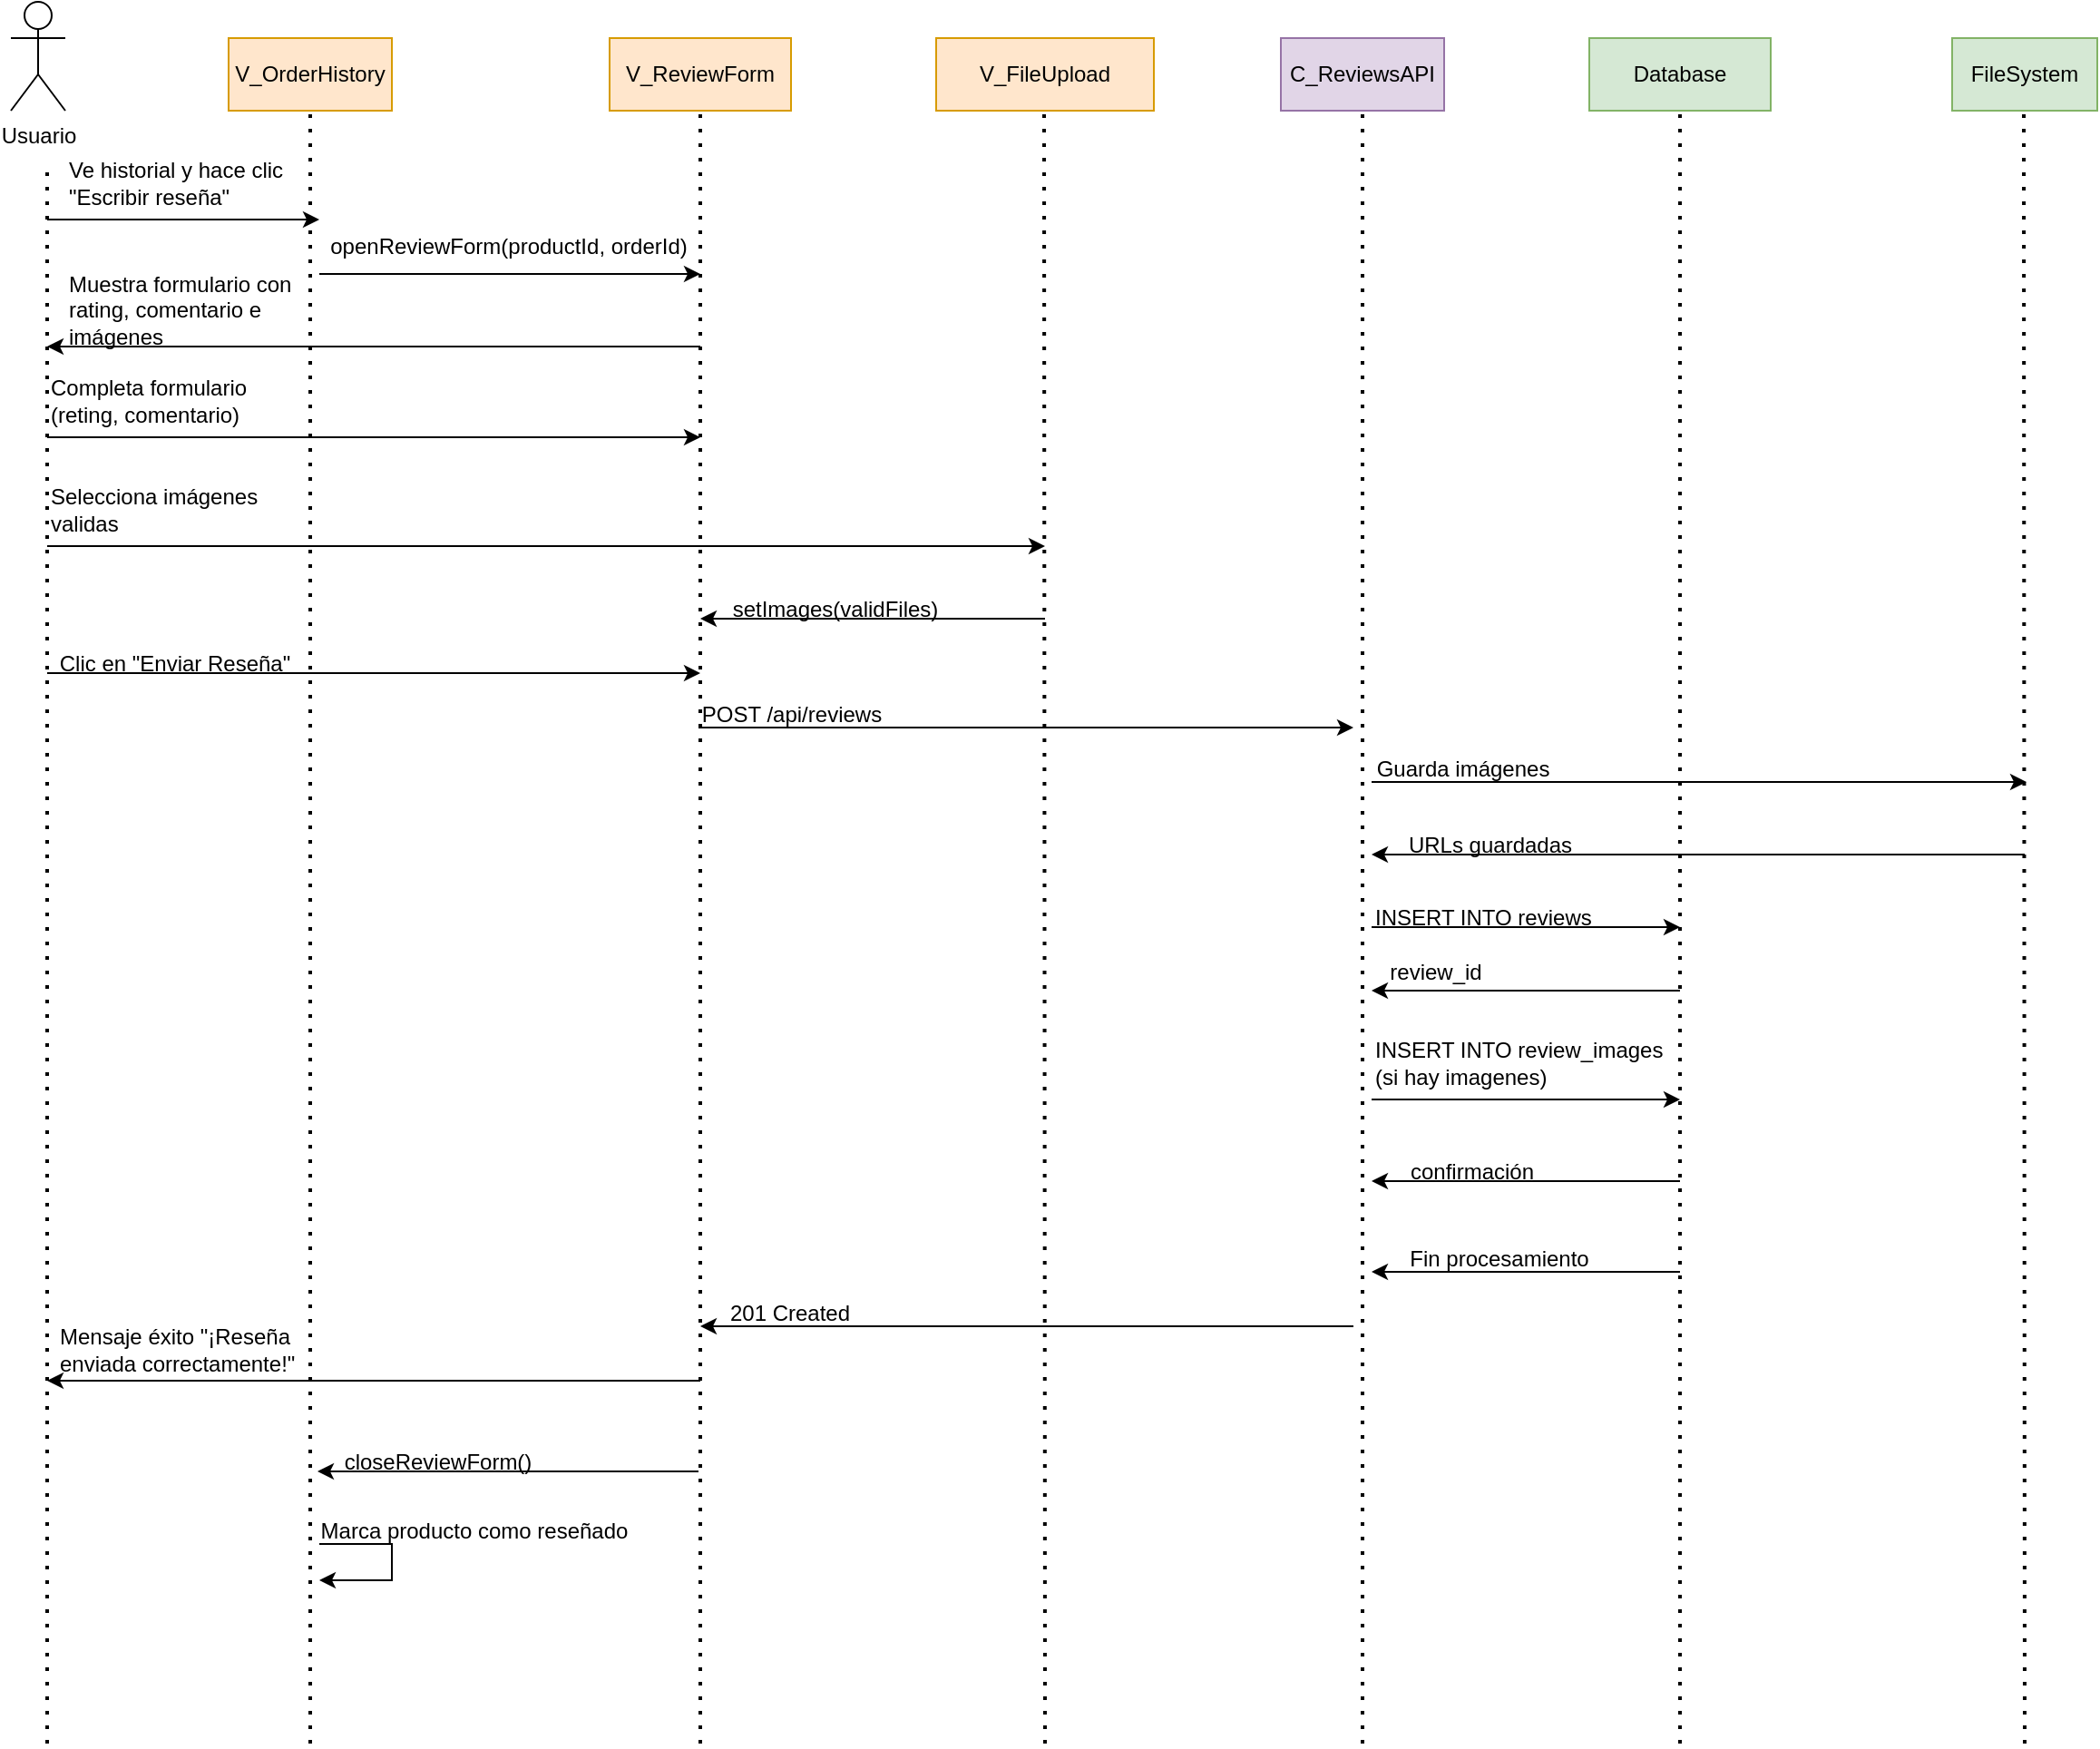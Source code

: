 <mxfile version="28.2.5">
  <diagram name="Página-1" id="7dhOephFGzvKwFTrcDKp">
    <mxGraphModel dx="1214" dy="624" grid="1" gridSize="10" guides="1" tooltips="1" connect="1" arrows="1" fold="1" page="1" pageScale="1" pageWidth="827" pageHeight="1169" math="0" shadow="0">
      <root>
        <mxCell id="0" />
        <mxCell id="1" parent="0" />
        <mxCell id="ClegtL05TQ3ZIqgKKGhH-1" value="Usuario" style="shape=umlActor;verticalLabelPosition=bottom;verticalAlign=top;html=1;outlineConnect=0;" vertex="1" parent="1">
          <mxGeometry x="30" y="40" width="30" height="60" as="geometry" />
        </mxCell>
        <mxCell id="ClegtL05TQ3ZIqgKKGhH-2" value="V_OrderHistory" style="rounded=0;whiteSpace=wrap;html=1;fillColor=#ffe6cc;strokeColor=#d79b00;" vertex="1" parent="1">
          <mxGeometry x="150" y="60" width="90" height="40" as="geometry" />
        </mxCell>
        <mxCell id="ClegtL05TQ3ZIqgKKGhH-3" value="V_FileUpload" style="rounded=0;whiteSpace=wrap;html=1;fillColor=#ffe6cc;strokeColor=#d79b00;" vertex="1" parent="1">
          <mxGeometry x="540" y="60" width="120" height="40" as="geometry" />
        </mxCell>
        <mxCell id="ClegtL05TQ3ZIqgKKGhH-5" value="" style="endArrow=none;dashed=1;html=1;dashPattern=1 3;strokeWidth=2;rounded=0;" edge="1" parent="1">
          <mxGeometry width="50" height="50" relative="1" as="geometry">
            <mxPoint x="50" y="1000" as="sourcePoint" />
            <mxPoint x="50" y="130" as="targetPoint" />
          </mxGeometry>
        </mxCell>
        <mxCell id="ClegtL05TQ3ZIqgKKGhH-6" value="" style="endArrow=none;dashed=1;html=1;dashPattern=1 3;strokeWidth=2;rounded=0;entryX=0.5;entryY=1;entryDx=0;entryDy=0;" edge="1" parent="1" target="ClegtL05TQ3ZIqgKKGhH-2">
          <mxGeometry width="50" height="50" relative="1" as="geometry">
            <mxPoint x="195" y="1000" as="sourcePoint" />
            <mxPoint x="430" y="300" as="targetPoint" />
          </mxGeometry>
        </mxCell>
        <mxCell id="ClegtL05TQ3ZIqgKKGhH-7" value="" style="endArrow=none;dashed=1;html=1;dashPattern=1 3;strokeWidth=2;rounded=0;entryX=0.5;entryY=1;entryDx=0;entryDy=0;" edge="1" parent="1">
          <mxGeometry width="50" height="50" relative="1" as="geometry">
            <mxPoint x="410" y="1000" as="sourcePoint" />
            <mxPoint x="410" y="100" as="targetPoint" />
          </mxGeometry>
        </mxCell>
        <mxCell id="ClegtL05TQ3ZIqgKKGhH-9" value="Ve historial y hace clic&lt;div&gt;&quot;Escribir reseña&quot;&lt;/div&gt;" style="text;html=1;align=left;verticalAlign=middle;resizable=0;points=[];autosize=1;strokeColor=none;fillColor=none;" vertex="1" parent="1">
          <mxGeometry x="60" y="120" width="140" height="40" as="geometry" />
        </mxCell>
        <mxCell id="ClegtL05TQ3ZIqgKKGhH-10" value="" style="endArrow=classic;html=1;rounded=0;" edge="1" parent="1">
          <mxGeometry width="50" height="50" relative="1" as="geometry">
            <mxPoint x="50" y="160" as="sourcePoint" />
            <mxPoint x="200" y="160" as="targetPoint" />
          </mxGeometry>
        </mxCell>
        <mxCell id="ClegtL05TQ3ZIqgKKGhH-45" value="V_ReviewForm" style="rounded=0;whiteSpace=wrap;html=1;fillColor=#ffe6cc;strokeColor=#d79b00;" vertex="1" parent="1">
          <mxGeometry x="360" y="60" width="100" height="40" as="geometry" />
        </mxCell>
        <mxCell id="ClegtL05TQ3ZIqgKKGhH-46" value="" style="endArrow=none;dashed=1;html=1;dashPattern=1 3;strokeWidth=2;rounded=0;entryX=0.5;entryY=1;entryDx=0;entryDy=0;" edge="1" parent="1">
          <mxGeometry width="50" height="50" relative="1" as="geometry">
            <mxPoint x="600" y="1000" as="sourcePoint" />
            <mxPoint x="599.5" y="100" as="targetPoint" />
          </mxGeometry>
        </mxCell>
        <mxCell id="ClegtL05TQ3ZIqgKKGhH-111" value="C_ReviewsAPI" style="rounded=0;whiteSpace=wrap;html=1;fillColor=#e1d5e7;strokeColor=#9673a6;" vertex="1" parent="1">
          <mxGeometry x="730" y="60" width="90" height="40" as="geometry" />
        </mxCell>
        <mxCell id="ClegtL05TQ3ZIqgKKGhH-112" value="FileSystem" style="rounded=0;whiteSpace=wrap;html=1;fillColor=#d5e8d4;strokeColor=#82b366;" vertex="1" parent="1">
          <mxGeometry x="1100" y="60" width="80" height="40" as="geometry" />
        </mxCell>
        <mxCell id="ClegtL05TQ3ZIqgKKGhH-113" value="" style="endArrow=none;dashed=1;html=1;dashPattern=1 3;strokeWidth=2;rounded=0;entryX=0.5;entryY=1;entryDx=0;entryDy=0;" edge="1" target="ClegtL05TQ3ZIqgKKGhH-111" parent="1">
          <mxGeometry width="50" height="50" relative="1" as="geometry">
            <mxPoint x="775" y="1000" as="sourcePoint" />
            <mxPoint x="1010" y="300" as="targetPoint" />
          </mxGeometry>
        </mxCell>
        <mxCell id="ClegtL05TQ3ZIqgKKGhH-114" value="" style="endArrow=none;dashed=1;html=1;dashPattern=1 3;strokeWidth=2;rounded=0;entryX=0.5;entryY=1;entryDx=0;entryDy=0;" edge="1" parent="1">
          <mxGeometry width="50" height="50" relative="1" as="geometry">
            <mxPoint x="950" y="1000" as="sourcePoint" />
            <mxPoint x="950" y="100" as="targetPoint" />
          </mxGeometry>
        </mxCell>
        <mxCell id="ClegtL05TQ3ZIqgKKGhH-115" value="Database" style="rounded=0;whiteSpace=wrap;html=1;fillColor=#d5e8d4;strokeColor=#82b366;" vertex="1" parent="1">
          <mxGeometry x="900" y="60" width="100" height="40" as="geometry" />
        </mxCell>
        <mxCell id="ClegtL05TQ3ZIqgKKGhH-116" value="" style="endArrow=none;dashed=1;html=1;dashPattern=1 3;strokeWidth=2;rounded=0;entryX=0.5;entryY=1;entryDx=0;entryDy=0;" edge="1" parent="1">
          <mxGeometry width="50" height="50" relative="1" as="geometry">
            <mxPoint x="1140" y="1000" as="sourcePoint" />
            <mxPoint x="1139.5" y="100" as="targetPoint" />
          </mxGeometry>
        </mxCell>
        <mxCell id="ClegtL05TQ3ZIqgKKGhH-118" value="" style="endArrow=classic;html=1;rounded=0;" edge="1" parent="1">
          <mxGeometry width="50" height="50" relative="1" as="geometry">
            <mxPoint x="200" y="890" as="sourcePoint" />
            <mxPoint x="200" y="910" as="targetPoint" />
            <Array as="points">
              <mxPoint x="240" y="890" />
              <mxPoint x="240" y="910" />
            </Array>
          </mxGeometry>
        </mxCell>
        <mxCell id="ClegtL05TQ3ZIqgKKGhH-125" value="" style="endArrow=classic;html=1;rounded=0;" edge="1" parent="1">
          <mxGeometry width="50" height="50" relative="1" as="geometry">
            <mxPoint x="200" y="190" as="sourcePoint" />
            <mxPoint x="410" y="190" as="targetPoint" />
          </mxGeometry>
        </mxCell>
        <mxCell id="ClegtL05TQ3ZIqgKKGhH-126" value="openReviewForm(productId, orderId)" style="text;html=1;align=center;verticalAlign=middle;resizable=0;points=[];autosize=1;strokeColor=none;fillColor=none;" vertex="1" parent="1">
          <mxGeometry x="194" y="160" width="220" height="30" as="geometry" />
        </mxCell>
        <mxCell id="ClegtL05TQ3ZIqgKKGhH-128" value="" style="endArrow=classic;html=1;rounded=0;" edge="1" parent="1">
          <mxGeometry width="50" height="50" relative="1" as="geometry">
            <mxPoint x="410" y="230" as="sourcePoint" />
            <mxPoint x="50" y="230" as="targetPoint" />
          </mxGeometry>
        </mxCell>
        <mxCell id="ClegtL05TQ3ZIqgKKGhH-129" value="Muestra formulario con&amp;nbsp;&lt;div&gt;rating,&amp;nbsp;&lt;span style=&quot;background-color: transparent; color: light-dark(rgb(0, 0, 0), rgb(255, 255, 255));&quot;&gt;comentario e&amp;nbsp;&lt;/span&gt;&lt;/div&gt;&lt;div&gt;&lt;span style=&quot;background-color: transparent; color: light-dark(rgb(0, 0, 0), rgb(255, 255, 255));&quot;&gt;imágenes&lt;/span&gt;&lt;/div&gt;" style="text;html=1;align=left;verticalAlign=middle;resizable=0;points=[];autosize=1;strokeColor=none;fillColor=none;" vertex="1" parent="1">
          <mxGeometry x="60" y="180" width="150" height="60" as="geometry" />
        </mxCell>
        <mxCell id="ClegtL05TQ3ZIqgKKGhH-131" value="" style="endArrow=classic;html=1;rounded=0;" edge="1" parent="1">
          <mxGeometry width="50" height="50" relative="1" as="geometry">
            <mxPoint x="50" y="280" as="sourcePoint" />
            <mxPoint x="410" y="280" as="targetPoint" />
          </mxGeometry>
        </mxCell>
        <mxCell id="ClegtL05TQ3ZIqgKKGhH-132" value="Completa formulario&lt;div&gt;(reting, comentario)&lt;/div&gt;" style="text;html=1;align=left;verticalAlign=middle;resizable=0;points=[];autosize=1;strokeColor=none;fillColor=none;" vertex="1" parent="1">
          <mxGeometry x="50" y="240" width="130" height="40" as="geometry" />
        </mxCell>
        <mxCell id="ClegtL05TQ3ZIqgKKGhH-133" value="" style="endArrow=classic;html=1;rounded=0;" edge="1" parent="1">
          <mxGeometry width="50" height="50" relative="1" as="geometry">
            <mxPoint x="50" y="340" as="sourcePoint" />
            <mxPoint x="600" y="340" as="targetPoint" />
          </mxGeometry>
        </mxCell>
        <mxCell id="ClegtL05TQ3ZIqgKKGhH-134" value="Selecciona imágenes&lt;div&gt;validas&lt;/div&gt;" style="text;html=1;align=left;verticalAlign=middle;resizable=0;points=[];autosize=1;strokeColor=none;fillColor=none;" vertex="1" parent="1">
          <mxGeometry x="50" y="300" width="140" height="40" as="geometry" />
        </mxCell>
        <mxCell id="ClegtL05TQ3ZIqgKKGhH-136" value="" style="endArrow=classic;html=1;rounded=0;" edge="1" parent="1">
          <mxGeometry width="50" height="50" relative="1" as="geometry">
            <mxPoint x="600" y="380" as="sourcePoint" />
            <mxPoint x="410" y="380" as="targetPoint" />
          </mxGeometry>
        </mxCell>
        <mxCell id="ClegtL05TQ3ZIqgKKGhH-137" value="setImages(validFiles)" style="text;html=1;align=center;verticalAlign=middle;resizable=0;points=[];autosize=1;strokeColor=none;fillColor=none;" vertex="1" parent="1">
          <mxGeometry x="414" y="360" width="140" height="30" as="geometry" />
        </mxCell>
        <mxCell id="ClegtL05TQ3ZIqgKKGhH-138" value="" style="endArrow=classic;html=1;rounded=0;" edge="1" parent="1">
          <mxGeometry width="50" height="50" relative="1" as="geometry">
            <mxPoint x="50" y="410" as="sourcePoint" />
            <mxPoint x="410" y="410" as="targetPoint" />
          </mxGeometry>
        </mxCell>
        <mxCell id="ClegtL05TQ3ZIqgKKGhH-139" value="Clic en &quot;Enviar Reseña&quot;" style="text;html=1;align=center;verticalAlign=middle;resizable=0;points=[];autosize=1;strokeColor=none;fillColor=none;" vertex="1" parent="1">
          <mxGeometry x="45" y="390" width="150" height="30" as="geometry" />
        </mxCell>
        <mxCell id="ClegtL05TQ3ZIqgKKGhH-140" value="" style="endArrow=classic;html=1;rounded=0;" edge="1" parent="1">
          <mxGeometry width="50" height="50" relative="1" as="geometry">
            <mxPoint x="409" y="440" as="sourcePoint" />
            <mxPoint x="770" y="440" as="targetPoint" />
          </mxGeometry>
        </mxCell>
        <mxCell id="ClegtL05TQ3ZIqgKKGhH-141" value="POST /api/reviews" style="text;html=1;align=center;verticalAlign=middle;resizable=0;points=[];autosize=1;strokeColor=none;fillColor=none;" vertex="1" parent="1">
          <mxGeometry x="400" y="418" width="120" height="30" as="geometry" />
        </mxCell>
        <mxCell id="ClegtL05TQ3ZIqgKKGhH-142" value="" style="endArrow=classic;html=1;rounded=0;" edge="1" parent="1">
          <mxGeometry width="50" height="50" relative="1" as="geometry">
            <mxPoint x="780" y="470" as="sourcePoint" />
            <mxPoint x="1141" y="470" as="targetPoint" />
          </mxGeometry>
        </mxCell>
        <mxCell id="ClegtL05TQ3ZIqgKKGhH-144" value="Guarda imágenes" style="text;html=1;align=center;verticalAlign=middle;resizable=0;points=[];autosize=1;strokeColor=none;fillColor=none;" vertex="1" parent="1">
          <mxGeometry x="770" y="448" width="120" height="30" as="geometry" />
        </mxCell>
        <mxCell id="ClegtL05TQ3ZIqgKKGhH-145" value="" style="endArrow=classic;html=1;rounded=0;" edge="1" parent="1">
          <mxGeometry width="50" height="50" relative="1" as="geometry">
            <mxPoint x="1140" y="510" as="sourcePoint" />
            <mxPoint x="780" y="510" as="targetPoint" />
          </mxGeometry>
        </mxCell>
        <mxCell id="ClegtL05TQ3ZIqgKKGhH-146" value="URLs guardadas" style="text;html=1;align=center;verticalAlign=middle;resizable=0;points=[];autosize=1;strokeColor=none;fillColor=none;" vertex="1" parent="1">
          <mxGeometry x="790" y="490" width="110" height="30" as="geometry" />
        </mxCell>
        <mxCell id="ClegtL05TQ3ZIqgKKGhH-147" value="" style="endArrow=classic;html=1;rounded=0;" edge="1" parent="1">
          <mxGeometry width="50" height="50" relative="1" as="geometry">
            <mxPoint x="780" y="550" as="sourcePoint" />
            <mxPoint x="950" y="550" as="targetPoint" />
          </mxGeometry>
        </mxCell>
        <mxCell id="ClegtL05TQ3ZIqgKKGhH-148" value="INSERT INTO reviews" style="text;html=1;align=left;verticalAlign=middle;resizable=0;points=[];autosize=1;strokeColor=none;fillColor=none;" vertex="1" parent="1">
          <mxGeometry x="780" y="530" width="140" height="30" as="geometry" />
        </mxCell>
        <mxCell id="ClegtL05TQ3ZIqgKKGhH-149" value="" style="endArrow=classic;html=1;rounded=0;" edge="1" parent="1">
          <mxGeometry width="50" height="50" relative="1" as="geometry">
            <mxPoint x="950" y="585" as="sourcePoint" />
            <mxPoint x="780" y="585" as="targetPoint" />
          </mxGeometry>
        </mxCell>
        <mxCell id="ClegtL05TQ3ZIqgKKGhH-150" value="review_id" style="text;html=1;align=center;verticalAlign=middle;resizable=0;points=[];autosize=1;strokeColor=none;fillColor=none;" vertex="1" parent="1">
          <mxGeometry x="780" y="560" width="70" height="30" as="geometry" />
        </mxCell>
        <mxCell id="ClegtL05TQ3ZIqgKKGhH-151" value="" style="endArrow=classic;html=1;rounded=0;" edge="1" parent="1">
          <mxGeometry width="50" height="50" relative="1" as="geometry">
            <mxPoint x="780" y="645" as="sourcePoint" />
            <mxPoint x="950" y="645" as="targetPoint" />
          </mxGeometry>
        </mxCell>
        <mxCell id="ClegtL05TQ3ZIqgKKGhH-152" value="INSERT INTO review_images&amp;nbsp;&lt;div&gt;(si hay imagenes)&lt;/div&gt;" style="text;html=1;align=left;verticalAlign=middle;resizable=0;points=[];autosize=1;strokeColor=none;fillColor=none;" vertex="1" parent="1">
          <mxGeometry x="780" y="605" width="190" height="40" as="geometry" />
        </mxCell>
        <mxCell id="ClegtL05TQ3ZIqgKKGhH-153" value="" style="endArrow=classic;html=1;rounded=0;" edge="1" parent="1">
          <mxGeometry width="50" height="50" relative="1" as="geometry">
            <mxPoint x="950" y="690" as="sourcePoint" />
            <mxPoint x="780" y="690" as="targetPoint" />
          </mxGeometry>
        </mxCell>
        <mxCell id="ClegtL05TQ3ZIqgKKGhH-154" value="confirmación" style="text;html=1;align=center;verticalAlign=middle;resizable=0;points=[];autosize=1;strokeColor=none;fillColor=none;" vertex="1" parent="1">
          <mxGeometry x="790" y="670" width="90" height="30" as="geometry" />
        </mxCell>
        <mxCell id="ClegtL05TQ3ZIqgKKGhH-155" value="" style="endArrow=classic;html=1;rounded=0;" edge="1" parent="1">
          <mxGeometry width="50" height="50" relative="1" as="geometry">
            <mxPoint x="950" y="740" as="sourcePoint" />
            <mxPoint x="780" y="740" as="targetPoint" />
          </mxGeometry>
        </mxCell>
        <mxCell id="ClegtL05TQ3ZIqgKKGhH-156" value="Fin procesamiento" style="text;html=1;align=center;verticalAlign=middle;resizable=0;points=[];autosize=1;strokeColor=none;fillColor=none;" vertex="1" parent="1">
          <mxGeometry x="790" y="718" width="120" height="30" as="geometry" />
        </mxCell>
        <mxCell id="ClegtL05TQ3ZIqgKKGhH-157" value="" style="endArrow=classic;html=1;rounded=0;" edge="1" parent="1">
          <mxGeometry width="50" height="50" relative="1" as="geometry">
            <mxPoint x="770" y="770" as="sourcePoint" />
            <mxPoint x="410" y="770" as="targetPoint" />
          </mxGeometry>
        </mxCell>
        <mxCell id="ClegtL05TQ3ZIqgKKGhH-158" value="201 Created" style="text;html=1;align=center;verticalAlign=middle;resizable=0;points=[];autosize=1;strokeColor=none;fillColor=none;" vertex="1" parent="1">
          <mxGeometry x="414" y="748" width="90" height="30" as="geometry" />
        </mxCell>
        <mxCell id="ClegtL05TQ3ZIqgKKGhH-159" value="" style="endArrow=classic;html=1;rounded=0;" edge="1" parent="1">
          <mxGeometry width="50" height="50" relative="1" as="geometry">
            <mxPoint x="410" y="800" as="sourcePoint" />
            <mxPoint x="50" y="800" as="targetPoint" />
          </mxGeometry>
        </mxCell>
        <mxCell id="ClegtL05TQ3ZIqgKKGhH-160" value="Mensaje éxito &quot;¡Reseña&lt;div&gt;enviada correctamente!&quot;&lt;/div&gt;" style="text;html=1;align=left;verticalAlign=middle;resizable=0;points=[];autosize=1;strokeColor=none;fillColor=none;" vertex="1" parent="1">
          <mxGeometry x="55" y="763" width="150" height="40" as="geometry" />
        </mxCell>
        <mxCell id="ClegtL05TQ3ZIqgKKGhH-161" value="" style="endArrow=classic;html=1;rounded=0;" edge="1" parent="1">
          <mxGeometry width="50" height="50" relative="1" as="geometry">
            <mxPoint x="409" y="850" as="sourcePoint" />
            <mxPoint x="199" y="850" as="targetPoint" />
          </mxGeometry>
        </mxCell>
        <mxCell id="ClegtL05TQ3ZIqgKKGhH-162" value="closeReviewForm()" style="text;html=1;align=center;verticalAlign=middle;resizable=0;points=[];autosize=1;strokeColor=none;fillColor=none;" vertex="1" parent="1">
          <mxGeometry x="200" y="830" width="130" height="30" as="geometry" />
        </mxCell>
        <mxCell id="ClegtL05TQ3ZIqgKKGhH-163" value="Marca producto como reseñado" style="text;html=1;align=center;verticalAlign=middle;resizable=0;points=[];autosize=1;strokeColor=none;fillColor=none;" vertex="1" parent="1">
          <mxGeometry x="190" y="868" width="190" height="30" as="geometry" />
        </mxCell>
      </root>
    </mxGraphModel>
  </diagram>
</mxfile>
